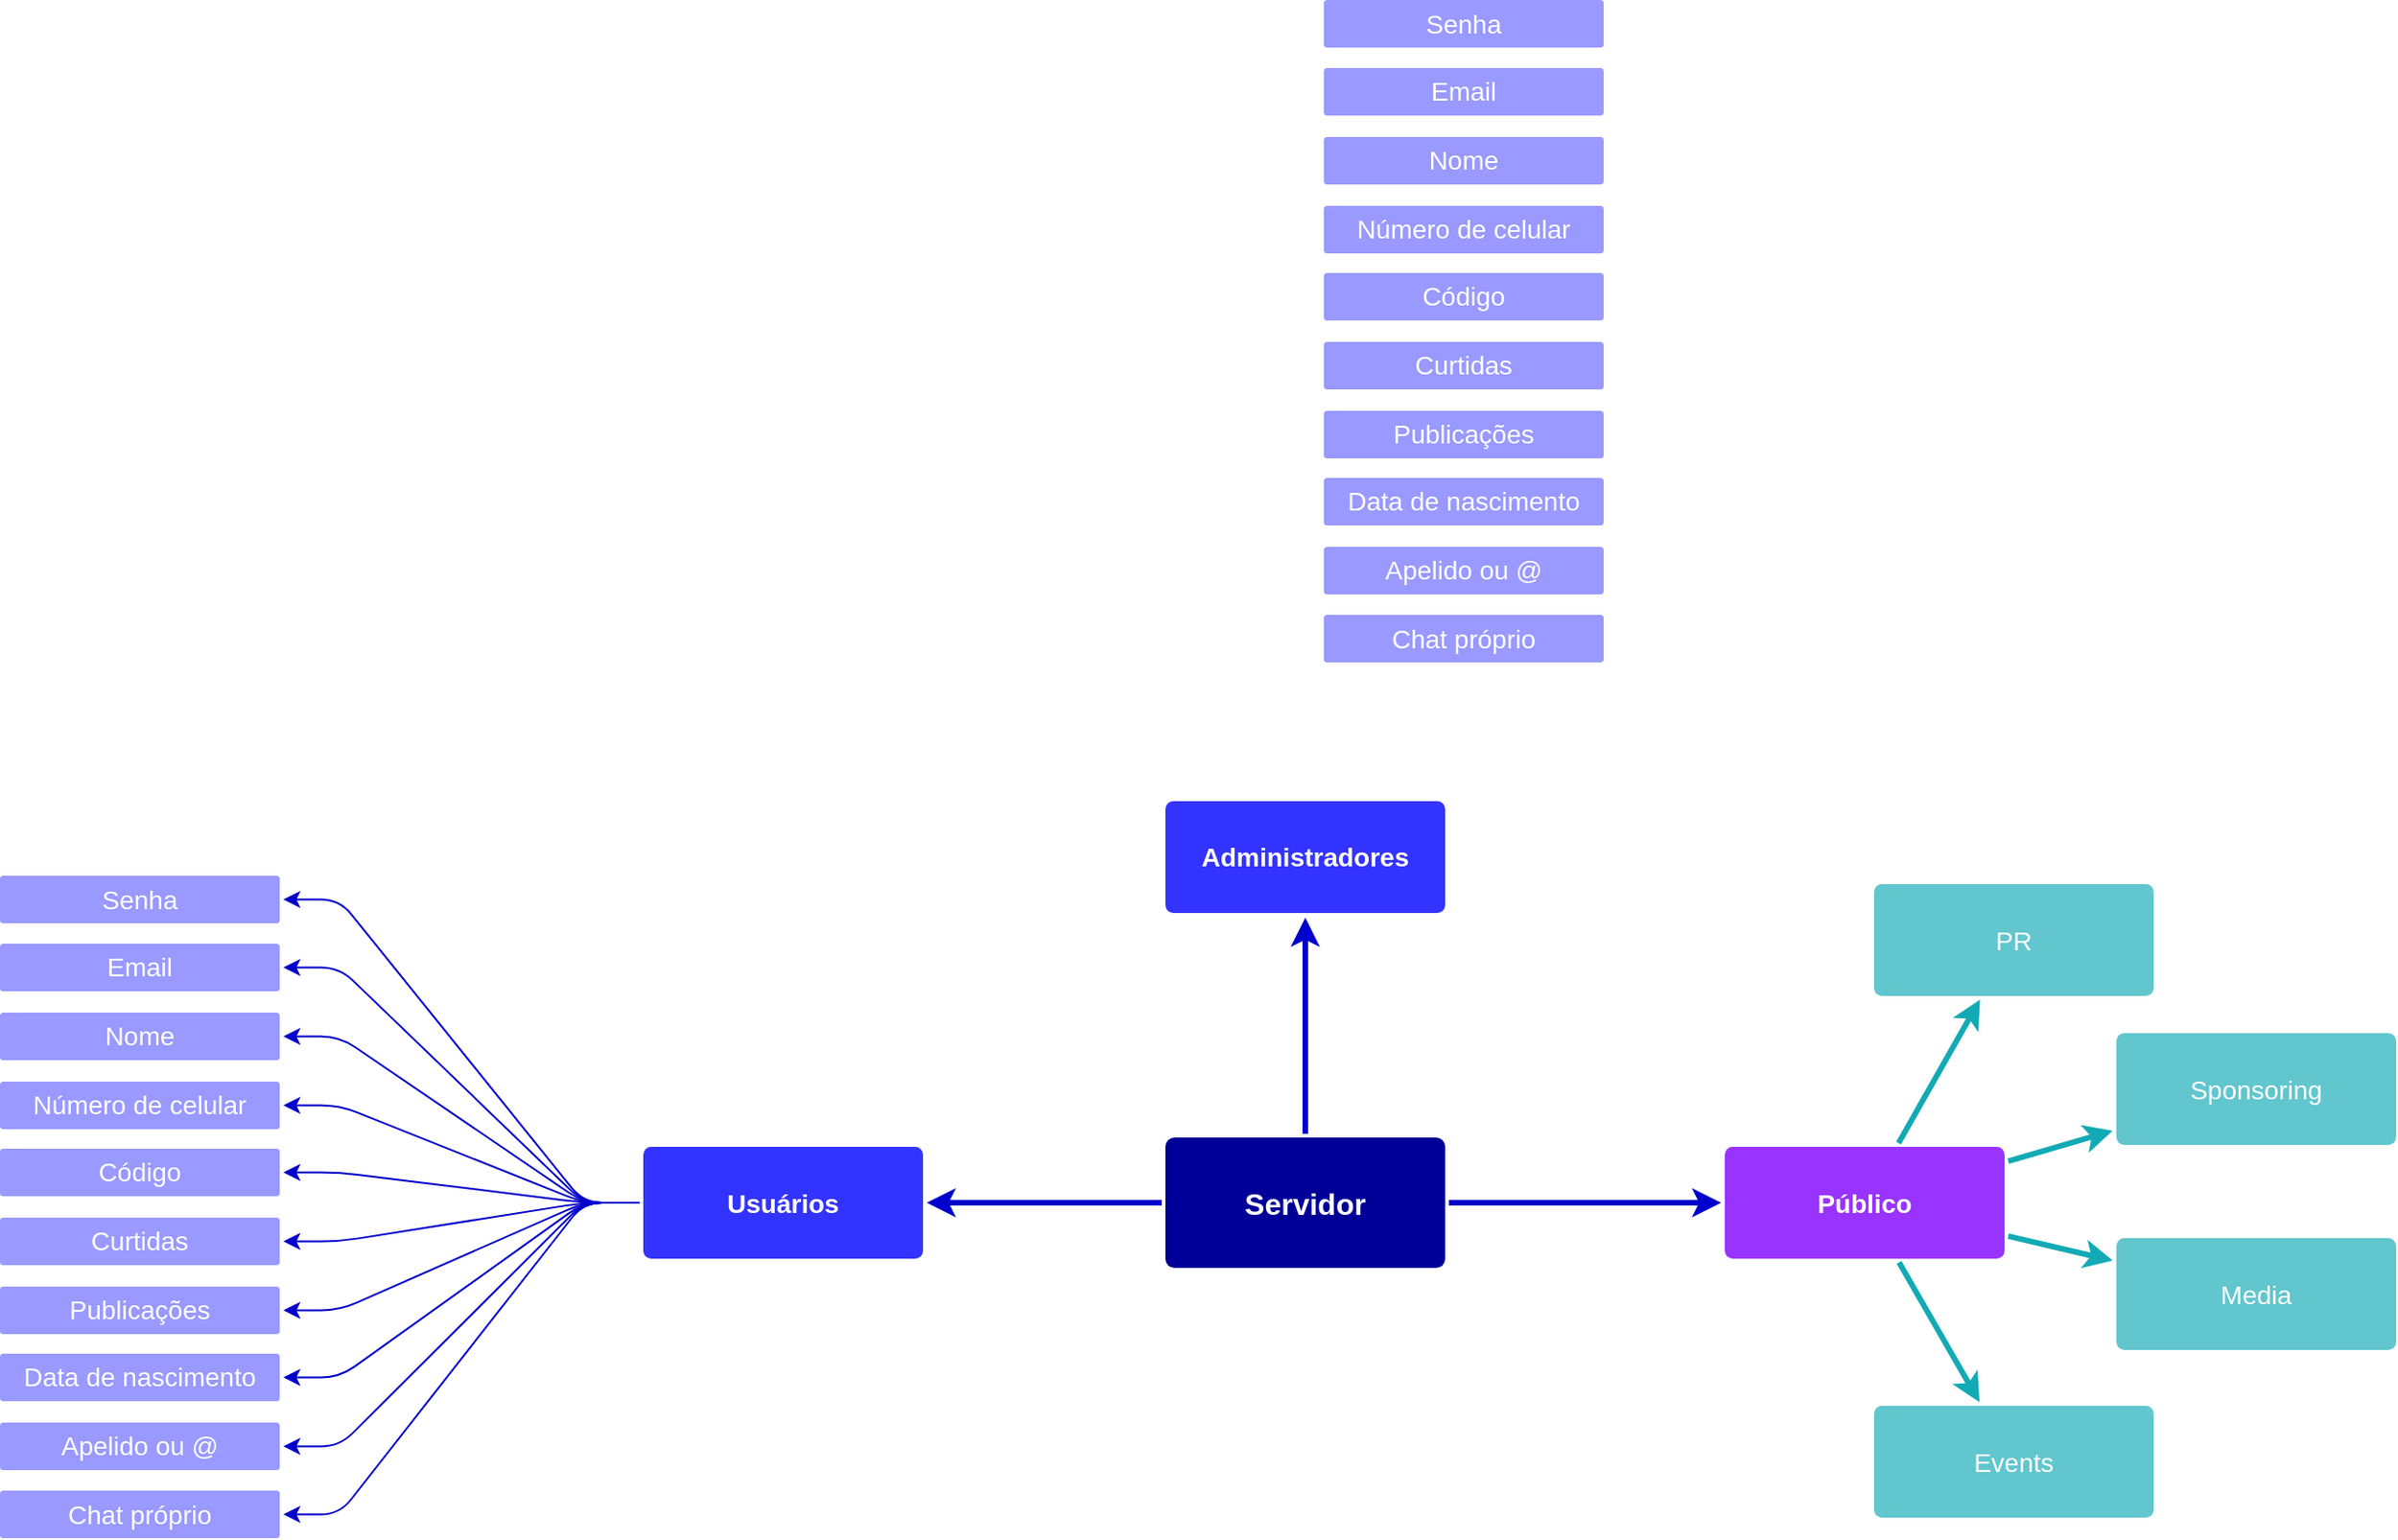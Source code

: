 <mxfile version="18.1.1" type="github">
  <diagram id="6a731a19-8d31-9384-78a2-239565b7b9f0" name="Page-1">
    <mxGraphModel dx="2111" dy="1441" grid="1" gridSize="10" guides="1" tooltips="1" connect="1" arrows="1" fold="1" page="1" pageScale="1" pageWidth="1169" pageHeight="827" background="none" math="0" shadow="0">
      <root>
        <mxCell id="0" />
        <mxCell id="1" parent="0" />
        <mxCell id="1745" value="" style="edgeStyle=none;rounded=0;jumpStyle=none;html=1;shadow=0;labelBackgroundColor=none;startArrow=none;startFill=0;endArrow=classic;endFill=1;jettySize=auto;orthogonalLoop=1;strokeColor=#0000CC;strokeWidth=3;fontFamily=Helvetica;fontSize=16;fontColor=#23445D;spacing=5;" parent="1" source="1749" edge="1">
          <mxGeometry relative="1" as="geometry">
            <mxPoint x="570" y="262.5" as="targetPoint" />
          </mxGeometry>
        </mxCell>
        <mxCell id="1746" value="" style="edgeStyle=none;rounded=0;jumpStyle=none;html=1;shadow=0;labelBackgroundColor=none;startArrow=none;startFill=0;endArrow=classic;endFill=1;jettySize=auto;orthogonalLoop=1;strokeColor=#0000CC;strokeWidth=3;fontFamily=Helvetica;fontSize=16;fontColor=#23445D;spacing=5;" parent="1" source="1749" target="1771" edge="1">
          <mxGeometry relative="1" as="geometry" />
        </mxCell>
        <mxCell id="1748" value="" style="edgeStyle=none;rounded=0;jumpStyle=none;html=1;shadow=0;labelBackgroundColor=none;startArrow=none;startFill=0;endArrow=classic;endFill=1;jettySize=auto;orthogonalLoop=1;strokeColor=#0000CC;strokeWidth=3;fontFamily=Helvetica;fontSize=16;fontColor=#23445D;spacing=5;" parent="1" source="1749" target="1753" edge="1">
          <mxGeometry relative="1" as="geometry" />
        </mxCell>
        <mxCell id="1749" value="Servidor" style="rounded=1;whiteSpace=wrap;html=1;shadow=0;labelBackgroundColor=none;strokeColor=none;strokeWidth=3;fillColor=#000099;fontFamily=Helvetica;fontSize=16;fontColor=#FFFFFF;align=center;fontStyle=1;spacing=5;arcSize=7;perimeterSpacing=2;" parent="1" vertex="1">
          <mxGeometry x="495" y="380.5" width="150" height="70" as="geometry" />
        </mxCell>
        <mxCell id="IF7gWzUBNEg38SYdpCg0-1822" style="edgeStyle=entityRelationEdgeStyle;rounded=1;orthogonalLoop=1;jettySize=auto;html=1;exitX=0;exitY=0.5;exitDx=0;exitDy=0;entryX=1;entryY=0.5;entryDx=0;entryDy=0;strokeColor=#0000CC;" edge="1" parent="1" source="1753" target="IF7gWzUBNEg38SYdpCg0-1782">
          <mxGeometry relative="1" as="geometry" />
        </mxCell>
        <mxCell id="IF7gWzUBNEg38SYdpCg0-1823" style="edgeStyle=entityRelationEdgeStyle;rounded=1;orthogonalLoop=1;jettySize=auto;html=1;exitX=0;exitY=0.5;exitDx=0;exitDy=0;entryX=1;entryY=0.5;entryDx=0;entryDy=0;strokeColor=#0000CC;" edge="1" parent="1" source="1753" target="IF7gWzUBNEg38SYdpCg0-1783">
          <mxGeometry relative="1" as="geometry" />
        </mxCell>
        <mxCell id="IF7gWzUBNEg38SYdpCg0-1824" style="edgeStyle=entityRelationEdgeStyle;rounded=1;orthogonalLoop=1;jettySize=auto;html=1;exitX=0;exitY=0.5;exitDx=0;exitDy=0;entryX=1;entryY=0.5;entryDx=0;entryDy=0;strokeColor=#0000CC;" edge="1" parent="1" source="1753" target="IF7gWzUBNEg38SYdpCg0-1781">
          <mxGeometry relative="1" as="geometry" />
        </mxCell>
        <mxCell id="IF7gWzUBNEg38SYdpCg0-1825" style="edgeStyle=entityRelationEdgeStyle;rounded=1;orthogonalLoop=1;jettySize=auto;html=1;exitX=0;exitY=0.5;exitDx=0;exitDy=0;entryX=1;entryY=0.5;entryDx=0;entryDy=0;strokeColor=#0000CC;" edge="1" parent="1" source="1753" target="IF7gWzUBNEg38SYdpCg0-1784">
          <mxGeometry relative="1" as="geometry" />
        </mxCell>
        <mxCell id="IF7gWzUBNEg38SYdpCg0-1826" style="edgeStyle=entityRelationEdgeStyle;rounded=1;orthogonalLoop=1;jettySize=auto;html=1;exitX=0;exitY=0.5;exitDx=0;exitDy=0;entryX=1;entryY=0.5;entryDx=0;entryDy=0;strokeColor=#0000CC;" edge="1" parent="1" source="1753" target="IF7gWzUBNEg38SYdpCg0-1786">
          <mxGeometry relative="1" as="geometry" />
        </mxCell>
        <mxCell id="IF7gWzUBNEg38SYdpCg0-1827" style="edgeStyle=entityRelationEdgeStyle;rounded=1;orthogonalLoop=1;jettySize=auto;html=1;exitX=0;exitY=0.5;exitDx=0;exitDy=0;entryX=1;entryY=0.5;entryDx=0;entryDy=0;strokeColor=#0000CC;" edge="1" parent="1" source="1753" target="IF7gWzUBNEg38SYdpCg0-1787">
          <mxGeometry relative="1" as="geometry" />
        </mxCell>
        <mxCell id="IF7gWzUBNEg38SYdpCg0-1828" style="edgeStyle=entityRelationEdgeStyle;rounded=1;orthogonalLoop=1;jettySize=auto;html=1;exitX=0;exitY=0.5;exitDx=0;exitDy=0;entryX=1;entryY=0.5;entryDx=0;entryDy=0;strokeColor=#0000CC;" edge="1" parent="1" source="1753" target="IF7gWzUBNEg38SYdpCg0-1780">
          <mxGeometry relative="1" as="geometry" />
        </mxCell>
        <mxCell id="IF7gWzUBNEg38SYdpCg0-1829" style="edgeStyle=entityRelationEdgeStyle;rounded=1;orthogonalLoop=1;jettySize=auto;html=1;exitX=0;exitY=0.5;exitDx=0;exitDy=0;entryX=1;entryY=0.5;entryDx=0;entryDy=0;strokeColor=#0000CC;" edge="1" parent="1" source="1753" target="IF7gWzUBNEg38SYdpCg0-1788">
          <mxGeometry relative="1" as="geometry" />
        </mxCell>
        <mxCell id="IF7gWzUBNEg38SYdpCg0-1830" style="edgeStyle=entityRelationEdgeStyle;rounded=1;orthogonalLoop=1;jettySize=auto;html=1;exitX=0;exitY=0.5;exitDx=0;exitDy=0;entryX=1;entryY=0.5;entryDx=0;entryDy=0;strokeColor=#0000CC;" edge="1" parent="1" source="1753" target="IF7gWzUBNEg38SYdpCg0-1779">
          <mxGeometry relative="1" as="geometry" />
        </mxCell>
        <mxCell id="IF7gWzUBNEg38SYdpCg0-1831" style="edgeStyle=entityRelationEdgeStyle;rounded=1;orthogonalLoop=1;jettySize=auto;html=1;exitX=0;exitY=0.5;exitDx=0;exitDy=0;entryX=1;entryY=0.5;entryDx=0;entryDy=0;strokeColor=#0000CC;" edge="1" parent="1" source="1753" target="1756">
          <mxGeometry relative="1" as="geometry" />
        </mxCell>
        <mxCell id="1753" value="Usuários" style="rounded=1;whiteSpace=wrap;html=1;shadow=0;labelBackgroundColor=none;strokeColor=none;strokeWidth=3;fillColor=#3333FF;fontFamily=Helvetica;fontSize=14;fontColor=#FFFFFF;align=center;spacing=5;fontStyle=1;arcSize=7;perimeterSpacing=2;" parent="1" vertex="1">
          <mxGeometry x="215" y="385.5" width="150" height="60" as="geometry" />
        </mxCell>
        <mxCell id="1756" value="Senha" style="rounded=1;whiteSpace=wrap;html=1;shadow=0;labelBackgroundColor=none;strokeColor=none;strokeWidth=3;fillColor=#9999FF;fontFamily=Helvetica;fontSize=14;fontColor=#FFFFFF;align=center;spacing=5;fontStyle=0;arcSize=7;perimeterSpacing=2;" parent="1" vertex="1">
          <mxGeometry x="-130" y="240" width="150" height="25.5" as="geometry" />
        </mxCell>
        <mxCell id="1766" value="" style="edgeStyle=none;rounded=0;jumpStyle=none;html=1;shadow=0;labelBackgroundColor=none;startArrow=none;startFill=0;endArrow=classic;endFill=1;jettySize=auto;orthogonalLoop=1;strokeColor=#F08705;strokeWidth=3;fontFamily=Helvetica;fontSize=14;fontColor=#FFFFFF;spacing=5;" parent="1" target="1765" edge="1">
          <mxGeometry relative="1" as="geometry">
            <mxPoint x="641.111" y="198.5" as="sourcePoint" />
          </mxGeometry>
        </mxCell>
        <mxCell id="1768" value="" style="edgeStyle=none;rounded=0;jumpStyle=none;html=1;shadow=0;labelBackgroundColor=none;startArrow=none;startFill=0;endArrow=classic;endFill=1;jettySize=auto;orthogonalLoop=1;strokeColor=#F08705;strokeWidth=3;fontFamily=Helvetica;fontSize=14;fontColor=#FFFFFF;spacing=5;" parent="1" target="1767" edge="1">
          <mxGeometry relative="1" as="geometry">
            <mxPoint x="570" y="198.5" as="sourcePoint" />
          </mxGeometry>
        </mxCell>
        <mxCell id="1770" value="" style="edgeStyle=none;rounded=0;jumpStyle=none;html=1;shadow=0;labelBackgroundColor=none;startArrow=none;startFill=0;endArrow=classic;endFill=1;jettySize=auto;orthogonalLoop=1;strokeColor=#F08705;strokeWidth=3;fontFamily=Helvetica;fontSize=14;fontColor=#FFFFFF;spacing=5;" parent="1" target="1769" edge="1">
          <mxGeometry relative="1" as="geometry">
            <mxPoint x="498.889" y="198.5" as="sourcePoint" />
          </mxGeometry>
        </mxCell>
        <mxCell id="1771" value="Público" style="rounded=1;whiteSpace=wrap;html=1;shadow=0;labelBackgroundColor=none;strokeColor=none;strokeWidth=3;fillColor=#9933FF;fontFamily=Helvetica;fontSize=14;fontColor=#FFFFFF;align=center;spacing=5;fontStyle=1;arcSize=7;perimeterSpacing=2;" parent="1" vertex="1">
          <mxGeometry x="795" y="385.5" width="150" height="60" as="geometry" />
        </mxCell>
        <mxCell id="1772" value="Events" style="rounded=1;whiteSpace=wrap;html=1;shadow=0;labelBackgroundColor=none;strokeColor=none;strokeWidth=3;fillColor=#61c6ce;fontFamily=Helvetica;fontSize=14;fontColor=#FFFFFF;align=center;spacing=5;fontStyle=0;arcSize=7;perimeterSpacing=2;" parent="1" vertex="1">
          <mxGeometry x="875" y="524.5" width="150" height="60" as="geometry" />
        </mxCell>
        <mxCell id="1773" value="" style="edgeStyle=none;rounded=1;jumpStyle=none;html=1;shadow=0;labelBackgroundColor=none;startArrow=none;startFill=0;jettySize=auto;orthogonalLoop=1;strokeColor=#12AAB5;strokeWidth=3;fontFamily=Helvetica;fontSize=14;fontColor=#FFFFFF;spacing=5;fontStyle=1;fillColor=#b0e3e6;" parent="1" source="1771" target="1772" edge="1">
          <mxGeometry relative="1" as="geometry" />
        </mxCell>
        <mxCell id="1774" value="Media" style="rounded=1;whiteSpace=wrap;html=1;shadow=0;labelBackgroundColor=none;strokeColor=none;strokeWidth=3;fillColor=#61c6ce;fontFamily=Helvetica;fontSize=14;fontColor=#FFFFFF;align=center;spacing=5;fontStyle=0;arcSize=7;perimeterSpacing=2;" parent="1" vertex="1">
          <mxGeometry x="1005" y="434.5" width="150" height="60" as="geometry" />
        </mxCell>
        <mxCell id="1775" value="" style="edgeStyle=none;rounded=1;jumpStyle=none;html=1;shadow=0;labelBackgroundColor=none;startArrow=none;startFill=0;jettySize=auto;orthogonalLoop=1;strokeColor=#12AAB5;strokeWidth=3;fontFamily=Helvetica;fontSize=14;fontColor=#FFFFFF;spacing=5;fontStyle=1;fillColor=#b0e3e6;" parent="1" source="1771" target="1774" edge="1">
          <mxGeometry relative="1" as="geometry" />
        </mxCell>
        <mxCell id="1776" value="Sponsoring" style="rounded=1;whiteSpace=wrap;html=1;shadow=0;labelBackgroundColor=none;strokeColor=none;strokeWidth=3;fillColor=#61c6ce;fontFamily=Helvetica;fontSize=14;fontColor=#FFFFFF;align=center;spacing=5;fontStyle=0;arcSize=7;perimeterSpacing=2;" parent="1" vertex="1">
          <mxGeometry x="1005" y="324.5" width="150" height="60" as="geometry" />
        </mxCell>
        <mxCell id="1777" value="" style="edgeStyle=none;rounded=1;jumpStyle=none;html=1;shadow=0;labelBackgroundColor=none;startArrow=none;startFill=0;jettySize=auto;orthogonalLoop=1;strokeColor=#12AAB5;strokeWidth=3;fontFamily=Helvetica;fontSize=14;fontColor=#FFFFFF;spacing=5;fontStyle=1;fillColor=#b0e3e6;" parent="1" source="1771" target="1776" edge="1">
          <mxGeometry relative="1" as="geometry" />
        </mxCell>
        <mxCell id="1778" value="PR" style="rounded=1;whiteSpace=wrap;html=1;shadow=0;labelBackgroundColor=none;strokeColor=none;strokeWidth=3;fillColor=#61c6ce;fontFamily=Helvetica;fontSize=14;fontColor=#FFFFFF;align=center;spacing=5;fontStyle=0;arcSize=7;perimeterSpacing=2;" parent="1" vertex="1">
          <mxGeometry x="875" y="244.5" width="150" height="60" as="geometry" />
        </mxCell>
        <mxCell id="1779" value="" style="edgeStyle=none;rounded=1;jumpStyle=none;html=1;shadow=0;labelBackgroundColor=none;startArrow=none;startFill=0;jettySize=auto;orthogonalLoop=1;strokeColor=#12AAB5;strokeWidth=3;fontFamily=Helvetica;fontSize=14;fontColor=#FFFFFF;spacing=5;fontStyle=1;fillColor=#b0e3e6;" parent="1" source="1771" target="1778" edge="1">
          <mxGeometry relative="1" as="geometry" />
        </mxCell>
        <mxCell id="IF7gWzUBNEg38SYdpCg0-1779" value="Email" style="rounded=1;whiteSpace=wrap;html=1;shadow=0;labelBackgroundColor=none;strokeColor=none;strokeWidth=3;fillColor=#9999FF;fontFamily=Helvetica;fontSize=14;fontColor=#FFFFFF;align=center;spacing=5;fontStyle=0;arcSize=7;perimeterSpacing=2;" vertex="1" parent="1">
          <mxGeometry x="-130" y="276.5" width="150" height="25.5" as="geometry" />
        </mxCell>
        <mxCell id="IF7gWzUBNEg38SYdpCg0-1780" value="Nome" style="rounded=1;whiteSpace=wrap;html=1;shadow=0;labelBackgroundColor=none;strokeColor=none;strokeWidth=3;fillColor=#9999FF;fontFamily=Helvetica;fontSize=14;fontColor=#FFFFFF;align=center;spacing=5;fontStyle=0;arcSize=7;perimeterSpacing=2;" vertex="1" parent="1">
          <mxGeometry x="-130" y="313.5" width="150" height="25.5" as="geometry" />
        </mxCell>
        <mxCell id="IF7gWzUBNEg38SYdpCg0-1781" value="Número de celular" style="rounded=1;whiteSpace=wrap;html=1;shadow=0;labelBackgroundColor=none;strokeColor=none;strokeWidth=3;fillColor=#9999FF;fontFamily=Helvetica;fontSize=14;fontColor=#FFFFFF;align=center;spacing=5;fontStyle=0;arcSize=7;perimeterSpacing=2;" vertex="1" parent="1">
          <mxGeometry x="-130" y="350.5" width="150" height="25.5" as="geometry" />
        </mxCell>
        <mxCell id="IF7gWzUBNEg38SYdpCg0-1782" value="Código" style="rounded=1;whiteSpace=wrap;html=1;shadow=0;labelBackgroundColor=none;strokeColor=none;strokeWidth=3;fillColor=#9999FF;fontFamily=Helvetica;fontSize=14;fontColor=#FFFFFF;align=center;spacing=5;fontStyle=0;arcSize=7;perimeterSpacing=2;" vertex="1" parent="1">
          <mxGeometry x="-130" y="386.5" width="150" height="25.5" as="geometry" />
        </mxCell>
        <mxCell id="IF7gWzUBNEg38SYdpCg0-1783" value="Curtidas" style="rounded=1;whiteSpace=wrap;html=1;shadow=0;labelBackgroundColor=none;strokeColor=none;strokeWidth=3;fillColor=#9999FF;fontFamily=Helvetica;fontSize=14;fontColor=#FFFFFF;align=center;spacing=5;fontStyle=0;arcSize=7;perimeterSpacing=2;" vertex="1" parent="1">
          <mxGeometry x="-130" y="423.5" width="150" height="25.5" as="geometry" />
        </mxCell>
        <mxCell id="IF7gWzUBNEg38SYdpCg0-1784" value="Publicações" style="rounded=1;whiteSpace=wrap;html=1;shadow=0;labelBackgroundColor=none;strokeColor=none;strokeWidth=3;fillColor=#9999FF;fontFamily=Helvetica;fontSize=14;fontColor=#FFFFFF;align=center;spacing=5;fontStyle=0;arcSize=7;perimeterSpacing=2;" vertex="1" parent="1">
          <mxGeometry x="-130" y="460.5" width="150" height="25.5" as="geometry" />
        </mxCell>
        <mxCell id="IF7gWzUBNEg38SYdpCg0-1786" value="Data de nascimento" style="rounded=1;whiteSpace=wrap;html=1;shadow=0;labelBackgroundColor=none;strokeColor=none;strokeWidth=3;fillColor=#9999FF;fontFamily=Helvetica;fontSize=14;fontColor=#FFFFFF;align=center;spacing=5;fontStyle=0;arcSize=7;perimeterSpacing=2;" vertex="1" parent="1">
          <mxGeometry x="-130" y="496.5" width="150" height="25.5" as="geometry" />
        </mxCell>
        <mxCell id="IF7gWzUBNEg38SYdpCg0-1787" value="Apelido ou @" style="rounded=1;whiteSpace=wrap;html=1;shadow=0;labelBackgroundColor=none;strokeColor=none;strokeWidth=3;fillColor=#9999FF;fontFamily=Helvetica;fontSize=14;fontColor=#FFFFFF;align=center;spacing=5;fontStyle=0;arcSize=7;perimeterSpacing=2;" vertex="1" parent="1">
          <mxGeometry x="-130" y="533.5" width="150" height="25.5" as="geometry" />
        </mxCell>
        <mxCell id="IF7gWzUBNEg38SYdpCg0-1788" value="Chat próprio" style="rounded=1;whiteSpace=wrap;html=1;shadow=0;labelBackgroundColor=none;strokeColor=none;strokeWidth=3;fillColor=#9999FF;fontFamily=Helvetica;fontSize=14;fontColor=#FFFFFF;align=center;spacing=5;fontStyle=0;arcSize=7;perimeterSpacing=2;" vertex="1" parent="1">
          <mxGeometry x="-130" y="570" width="150" height="25.5" as="geometry" />
        </mxCell>
        <mxCell id="IF7gWzUBNEg38SYdpCg0-1842" value="Administradores" style="rounded=1;whiteSpace=wrap;html=1;shadow=0;labelBackgroundColor=none;strokeColor=none;strokeWidth=3;fillColor=#3333FF;fontFamily=Helvetica;fontSize=14;fontColor=#FFFFFF;align=center;spacing=5;fontStyle=1;arcSize=7;perimeterSpacing=2;" vertex="1" parent="1">
          <mxGeometry x="495" y="200" width="150" height="60" as="geometry" />
        </mxCell>
        <mxCell id="IF7gWzUBNEg38SYdpCg0-1843" value="Senha" style="rounded=1;whiteSpace=wrap;html=1;shadow=0;labelBackgroundColor=none;strokeColor=none;strokeWidth=3;fillColor=#9999FF;fontFamily=Helvetica;fontSize=14;fontColor=#FFFFFF;align=center;spacing=5;fontStyle=0;arcSize=7;perimeterSpacing=2;" vertex="1" parent="1">
          <mxGeometry x="580" y="-230" width="150" height="25.5" as="geometry" />
        </mxCell>
        <mxCell id="IF7gWzUBNEg38SYdpCg0-1844" value="Email" style="rounded=1;whiteSpace=wrap;html=1;shadow=0;labelBackgroundColor=none;strokeColor=none;strokeWidth=3;fillColor=#9999FF;fontFamily=Helvetica;fontSize=14;fontColor=#FFFFFF;align=center;spacing=5;fontStyle=0;arcSize=7;perimeterSpacing=2;" vertex="1" parent="1">
          <mxGeometry x="580" y="-193.5" width="150" height="25.5" as="geometry" />
        </mxCell>
        <mxCell id="IF7gWzUBNEg38SYdpCg0-1845" value="Nome" style="rounded=1;whiteSpace=wrap;html=1;shadow=0;labelBackgroundColor=none;strokeColor=none;strokeWidth=3;fillColor=#9999FF;fontFamily=Helvetica;fontSize=14;fontColor=#FFFFFF;align=center;spacing=5;fontStyle=0;arcSize=7;perimeterSpacing=2;" vertex="1" parent="1">
          <mxGeometry x="580" y="-156.5" width="150" height="25.5" as="geometry" />
        </mxCell>
        <mxCell id="IF7gWzUBNEg38SYdpCg0-1846" value="Número de celular" style="rounded=1;whiteSpace=wrap;html=1;shadow=0;labelBackgroundColor=none;strokeColor=none;strokeWidth=3;fillColor=#9999FF;fontFamily=Helvetica;fontSize=14;fontColor=#FFFFFF;align=center;spacing=5;fontStyle=0;arcSize=7;perimeterSpacing=2;" vertex="1" parent="1">
          <mxGeometry x="580" y="-119.5" width="150" height="25.5" as="geometry" />
        </mxCell>
        <mxCell id="IF7gWzUBNEg38SYdpCg0-1847" value="Código" style="rounded=1;whiteSpace=wrap;html=1;shadow=0;labelBackgroundColor=none;strokeColor=none;strokeWidth=3;fillColor=#9999FF;fontFamily=Helvetica;fontSize=14;fontColor=#FFFFFF;align=center;spacing=5;fontStyle=0;arcSize=7;perimeterSpacing=2;" vertex="1" parent="1">
          <mxGeometry x="580" y="-83.5" width="150" height="25.5" as="geometry" />
        </mxCell>
        <mxCell id="IF7gWzUBNEg38SYdpCg0-1848" value="Curtidas" style="rounded=1;whiteSpace=wrap;html=1;shadow=0;labelBackgroundColor=none;strokeColor=none;strokeWidth=3;fillColor=#9999FF;fontFamily=Helvetica;fontSize=14;fontColor=#FFFFFF;align=center;spacing=5;fontStyle=0;arcSize=7;perimeterSpacing=2;" vertex="1" parent="1">
          <mxGeometry x="580" y="-46.5" width="150" height="25.5" as="geometry" />
        </mxCell>
        <mxCell id="IF7gWzUBNEg38SYdpCg0-1849" value="Publicações" style="rounded=1;whiteSpace=wrap;html=1;shadow=0;labelBackgroundColor=none;strokeColor=none;strokeWidth=3;fillColor=#9999FF;fontFamily=Helvetica;fontSize=14;fontColor=#FFFFFF;align=center;spacing=5;fontStyle=0;arcSize=7;perimeterSpacing=2;" vertex="1" parent="1">
          <mxGeometry x="580" y="-9.5" width="150" height="25.5" as="geometry" />
        </mxCell>
        <mxCell id="IF7gWzUBNEg38SYdpCg0-1850" value="Data de nascimento" style="rounded=1;whiteSpace=wrap;html=1;shadow=0;labelBackgroundColor=none;strokeColor=none;strokeWidth=3;fillColor=#9999FF;fontFamily=Helvetica;fontSize=14;fontColor=#FFFFFF;align=center;spacing=5;fontStyle=0;arcSize=7;perimeterSpacing=2;" vertex="1" parent="1">
          <mxGeometry x="580" y="26.5" width="150" height="25.5" as="geometry" />
        </mxCell>
        <mxCell id="IF7gWzUBNEg38SYdpCg0-1851" value="Apelido ou @" style="rounded=1;whiteSpace=wrap;html=1;shadow=0;labelBackgroundColor=none;strokeColor=none;strokeWidth=3;fillColor=#9999FF;fontFamily=Helvetica;fontSize=14;fontColor=#FFFFFF;align=center;spacing=5;fontStyle=0;arcSize=7;perimeterSpacing=2;" vertex="1" parent="1">
          <mxGeometry x="580" y="63.5" width="150" height="25.5" as="geometry" />
        </mxCell>
        <mxCell id="IF7gWzUBNEg38SYdpCg0-1852" value="Chat próprio" style="rounded=1;whiteSpace=wrap;html=1;shadow=0;labelBackgroundColor=none;strokeColor=none;strokeWidth=3;fillColor=#9999FF;fontFamily=Helvetica;fontSize=14;fontColor=#FFFFFF;align=center;spacing=5;fontStyle=0;arcSize=7;perimeterSpacing=2;" vertex="1" parent="1">
          <mxGeometry x="580" y="100" width="150" height="25.5" as="geometry" />
        </mxCell>
      </root>
    </mxGraphModel>
  </diagram>
</mxfile>
